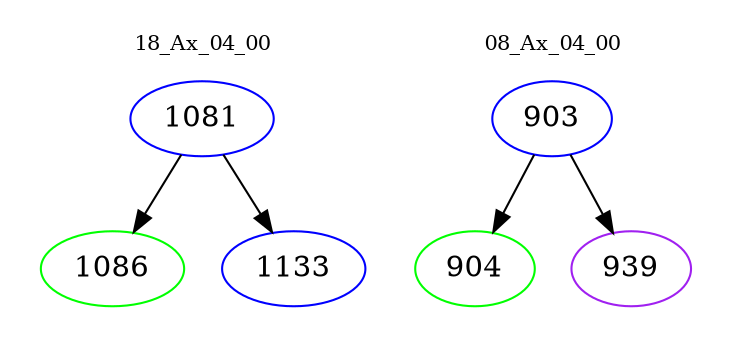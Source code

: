 digraph{
subgraph cluster_0 {
color = white
label = "18_Ax_04_00";
fontsize=10;
T0_1081 [label="1081", color="blue"]
T0_1081 -> T0_1086 [color="black"]
T0_1086 [label="1086", color="green"]
T0_1081 -> T0_1133 [color="black"]
T0_1133 [label="1133", color="blue"]
}
subgraph cluster_1 {
color = white
label = "08_Ax_04_00";
fontsize=10;
T1_903 [label="903", color="blue"]
T1_903 -> T1_904 [color="black"]
T1_904 [label="904", color="green"]
T1_903 -> T1_939 [color="black"]
T1_939 [label="939", color="purple"]
}
}

